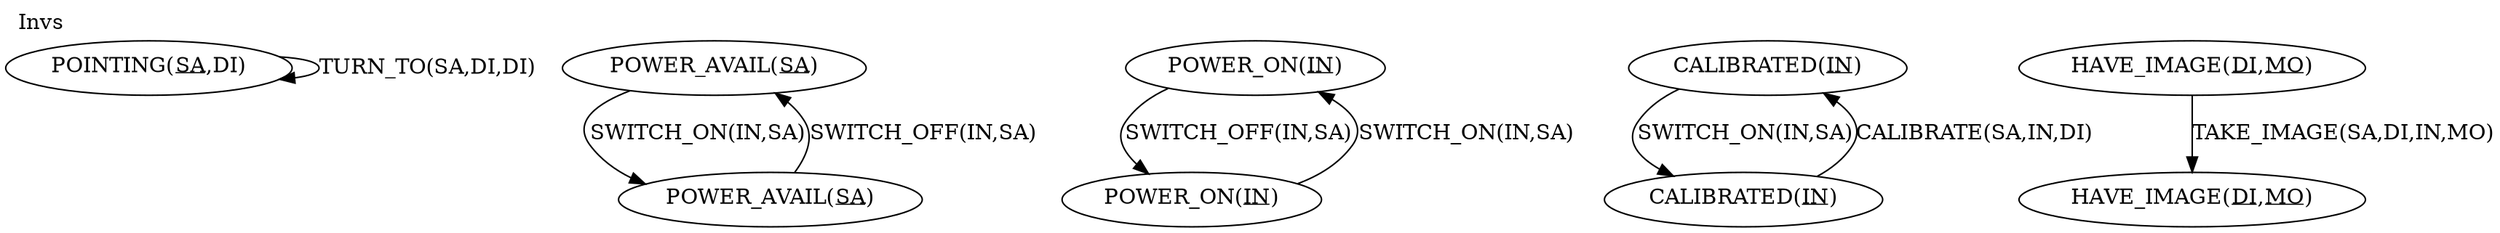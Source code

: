 digraph invs {
 label=Invs;
 labelloc=top;
 labeljust=left;
 rank=same;
00	[label=<POINTING(<u>SA</u>,DI)>]
00 -> 00	[label="TURN_TO(SA,DI,DI)"]
01	[label=<POWER_AVAIL(<u>SA</u>)>]
11	[label=<POWER_AVAIL(<u>SA</u>)>]
01 -> 11	[label="SWITCH_ON(IN,SA)"]
11 -> 01	[label="SWITCH_OFF(IN,SA)"]
02	[label=<POWER_ON(<u>IN</u>)>]
12	[label=<POWER_ON(<u>IN</u>)>]
02 -> 12	[label="SWITCH_OFF(IN,SA)"]
12 -> 02	[label="SWITCH_ON(IN,SA)"]
03	[label=<CALIBRATED(<u>IN</u>)>]
13	[label=<CALIBRATED(<u>IN</u>)>]
03 -> 13	[label="SWITCH_ON(IN,SA)"]
13 -> 03	[label="CALIBRATE(SA,IN,DI)"]
04	[label=<HAVE_IMAGE(<u>DI</u>,<u>MO</u>)>]
14	[label=<HAVE_IMAGE(<u>DI</u>,<u>MO</u>)>]
14 -> 04	[label="TAKE_IMAGE(SA,DI,IN,MO)"]
}
